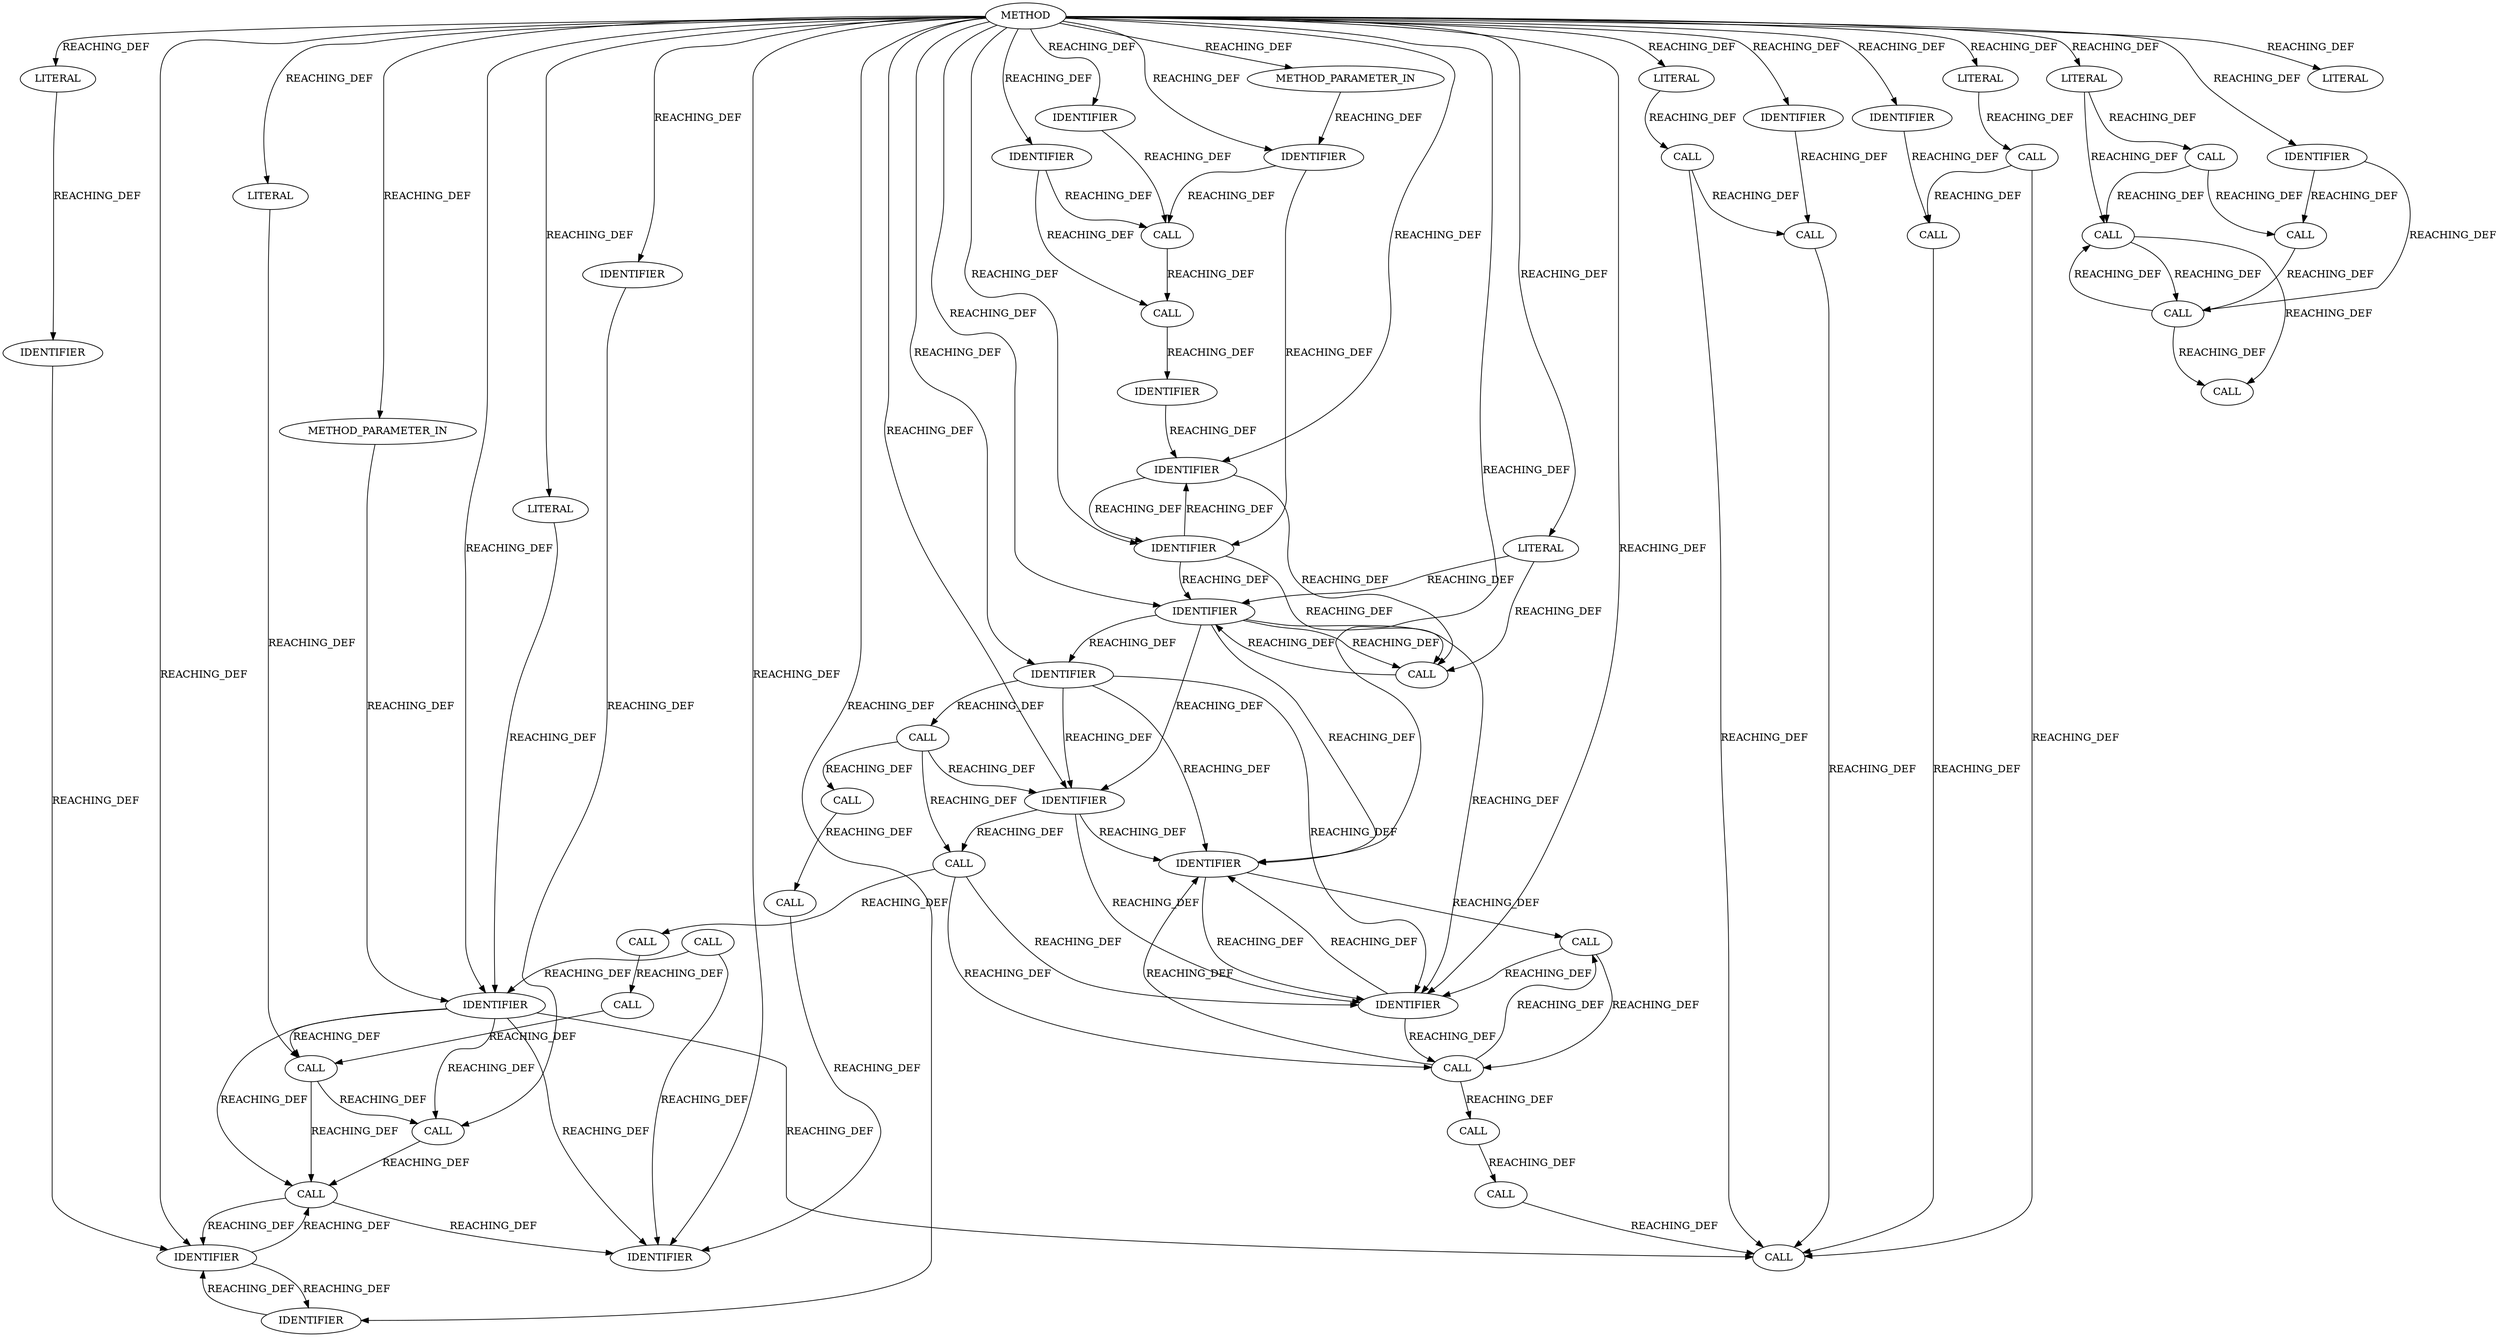 strict digraph "" {
	node [label="\N"];
	1547	[ARGUMENT_INDEX=1,
		CODE="desc->fd_seg_cnt",
		COLUMN_NUMBER=6,
		DISPATCH_TYPE=STATIC_DISPATCH,
		LINE_NUMBER=520,
		METHOD_FULL_NAME="<operator>.indirectFieldAccess",
		NAME="<operator>.indirectFieldAccess",
		ORDER=1,
		TYPE_FULL_NAME="<empty>",
		filename="messenger_v2.c",
		label=CALL];
	1567	[ARGUMENT_INDEX=2,
		CODE="desc->fd_seg_cnt",
		COLUMN_NUMBER=18,
		DISPATCH_TYPE=STATIC_DISPATCH,
		LINE_NUMBER=524,
		METHOD_FULL_NAME="<operator>.indirectFieldAccess",
		NAME="<operator>.indirectFieldAccess",
		ORDER=2,
		TYPE_FULL_NAME="<empty>",
		filename="messenger_v2.c",
		label=CALL];
	1547 -> 1567	[VARIABLE="desc->fd_seg_cnt",
		label=REACHING_DEF];
	1566	[ARGUMENT_INDEX=1,
		CODE=i,
		COLUMN_NUMBER=14,
		LINE_NUMBER=524,
		NAME=i,
		ORDER=1,
		TYPE_FULL_NAME=int,
		filename="messenger_v2.c",
		label=IDENTIFIER];
	1567 -> 1566	[VARIABLE="desc->fd_seg_cnt",
		label=REACHING_DEF];
	1650	[ARGUMENT_INDEX=1,
		CODE=desc,
		COLUMN_NUMBER=6,
		LINE_NUMBER=539,
		NAME=desc,
		ORDER=1,
		TYPE_FULL_NAME="ceph_frame_desc*",
		filename="messenger_v2.c",
		label=IDENTIFIER];
	1567 -> 1650	[VARIABLE="desc->fd_seg_cnt",
		label=REACHING_DEF];
	1626	[ARGUMENT_INDEX=2,
		CODE=0,
		COLUMN_NUMBER=25,
		LINE_NUMBER=534,
		ORDER=2,
		TYPE_FULL_NAME=int,
		filename="messenger_v2.c",
		label=LITERAL];
	1621	[ARGUMENT_INDEX=1,
		CODE="desc->fd_lens[1]",
		COLUMN_NUMBER=6,
		DISPATCH_TYPE=STATIC_DISPATCH,
		LINE_NUMBER=534,
		METHOD_FULL_NAME="<operator>.indirectIndexAccess",
		NAME="<operator>.indirectIndexAccess",
		ORDER=1,
		TYPE_FULL_NAME="<empty>",
		filename="messenger_v2.c",
		label=CALL];
	1626 -> 1621	[VARIABLE=0,
		label=REACHING_DEF];
	1649	[ARGUMENT_INDEX=1,
		CODE="desc->fd_lens",
		COLUMN_NUMBER=6,
		DISPATCH_TYPE=STATIC_DISPATCH,
		LINE_NUMBER=539,
		METHOD_FULL_NAME="<operator>.indirectFieldAccess",
		NAME="<operator>.indirectFieldAccess",
		ORDER=1,
		TYPE_FULL_NAME="<empty>",
		filename="messenger_v2.c",
		label=CALL];
	1621 -> 1649	[VARIABLE="desc->fd_lens[1]",
		label=REACHING_DEF];
	1628	[ARGUMENT_INDEX=1,
		CODE="desc->fd_lens[1]",
		COLUMN_NUMBER=6,
		DISPATCH_TYPE=STATIC_DISPATCH,
		LINE_NUMBER=535,
		METHOD_FULL_NAME="<operator>.indirectIndexAccess",
		NAME="<operator>.indirectIndexAccess",
		ORDER=1,
		TYPE_FULL_NAME="<empty>",
		filename="messenger_v2.c",
		label=CALL];
	1621 -> 1628	[VARIABLE="desc->fd_lens[1]",
		label=REACHING_DEF];
	1580	[ARGUMENT_INDEX=1,
		CODE="&p",
		COLUMN_NUMBER=37,
		DISPATCH_TYPE=STATIC_DISPATCH,
		LINE_NUMBER=525,
		METHOD_FULL_NAME="<operator>.addressOf",
		NAME="<operator>.addressOf",
		ORDER=1,
		TYPE_FULL_NAME="<empty>",
		filename="messenger_v2.c",
		label=CALL];
	1579	[ARGUMENT_INDEX=2,
		CODE="ceph_decode_32(&p)",
		COLUMN_NUMBER=22,
		DISPATCH_TYPE=STATIC_DISPATCH,
		LINE_NUMBER=525,
		METHOD_FULL_NAME=ceph_decode_32,
		NAME=ceph_decode_32,
		ORDER=2,
		TYPE_FULL_NAME="<empty>",
		filename="messenger_v2.c",
		label=CALL];
	1580 -> 1579	[VARIABLE="&p",
		label=REACHING_DEF];
	1589	[ARGUMENT_INDEX=1,
		CODE="&p",
		COLUMN_NUMBER=39,
		DISPATCH_TYPE=STATIC_DISPATCH,
		LINE_NUMBER=526,
		METHOD_FULL_NAME="<operator>.addressOf",
		NAME="<operator>.addressOf",
		ORDER=1,
		TYPE_FULL_NAME="<empty>",
		filename="messenger_v2.c",
		label=CALL];
	1580 -> 1589	[VARIABLE="&p",
		label=REACHING_DEF];
	1590	[ARGUMENT_INDEX=1,
		CODE=p,
		COLUMN_NUMBER=40,
		LINE_NUMBER=526,
		NAME=p,
		ORDER=1,
		TYPE_FULL_NAME="void*",
		filename="messenger_v2.c",
		label=IDENTIFIER];
	1580 -> 1590	[VARIABLE="&p",
		label=REACHING_DEF];
	1574	[ARGUMENT_INDEX=1,
		CODE="desc->fd_lens[i]",
		COLUMN_NUMBER=3,
		DISPATCH_TYPE=STATIC_DISPATCH,
		LINE_NUMBER=525,
		METHOD_FULL_NAME="<operator>.indirectIndexAccess",
		NAME="<operator>.indirectIndexAccess",
		ORDER=1,
		TYPE_FULL_NAME="<empty>",
		filename="messenger_v2.c",
		label=CALL];
	1579 -> 1574	[VARIABLE="ceph_decode_32(&p)",
		label=REACHING_DEF];
	1589 -> 1580	[VARIABLE="&p",
		label=REACHING_DEF];
	1581	[ARGUMENT_INDEX=1,
		CODE=p,
		COLUMN_NUMBER=38,
		LINE_NUMBER=525,
		NAME=p,
		ORDER=1,
		TYPE_FULL_NAME="void*",
		filename="messenger_v2.c",
		label=IDENTIFIER];
	1589 -> 1581	[VARIABLE="&p",
		label=REACHING_DEF];
	1590 -> 1589	[VARIABLE=p,
		label=REACHING_DEF];
	1590 -> 1581	[VARIABLE=p,
		label=REACHING_DEF];
	1571	[ARGUMENT_INDEX=1,
		CODE=i,
		COLUMN_NUMBER=36,
		LINE_NUMBER=524,
		NAME=i,
		ORDER=1,
		TYPE_FULL_NAME=int,
		filename="messenger_v2.c",
		label=IDENTIFIER];
	1571 -> 1566	[VARIABLE=i,
		label=REACHING_DEF];
	1566 -> 1567	[VARIABLE=i,
		label=REACHING_DEF];
	1566 -> 1571	[VARIABLE=i,
		label=REACHING_DEF];
	1581 -> 1580	[VARIABLE=p,
		label=REACHING_DEF];
	1581 -> 1590	[VARIABLE=p,
		label=REACHING_DEF];
	1488	[ARGUMENT_INDEX=1,
		CODE="p + CEPH_PREAMBLE_LEN",
		COLUMN_NUMBER=15,
		DISPATCH_TYPE=STATIC_DISPATCH,
		LINE_NUMBER=503,
		METHOD_FULL_NAME="<operator>.addition",
		NAME="<operator>.addition",
		ORDER=1,
		TYPE_FULL_NAME="<empty>",
		filename="messenger_v2.c",
		label=CALL];
	1487	[ARGUMENT_INDEX=2,
		CODE="p + CEPH_PREAMBLE_LEN - CEPH_CRC_LEN",
		COLUMN_NUMBER=15,
		DISPATCH_TYPE=STATIC_DISPATCH,
		LINE_NUMBER=503,
		METHOD_FULL_NAME="<operator>.subtraction",
		NAME="<operator>.subtraction",
		ORDER=2,
		TYPE_FULL_NAME="<empty>",
		filename="messenger_v2.c",
		label=CALL];
	1488 -> 1487	[VARIABLE="p + CEPH_PREAMBLE_LEN",
		label=REACHING_DEF];
	1486	[ARGUMENT_INDEX=1,
		CODE=crcp,
		COLUMN_NUMBER=8,
		LINE_NUMBER=503,
		NAME=crcp,
		ORDER=1,
		TYPE_FULL_NAME="void*",
		filename="messenger_v2.c",
		label=IDENTIFIER];
	1487 -> 1486	[VARIABLE="p + CEPH_PREAMBLE_LEN - CEPH_CRC_LEN",
		label=REACHING_DEF];
	1599	[ARGUMENT_INDEX=2,
		CODE=0,
		COLUMN_NUMBER=25,
		LINE_NUMBER=529,
		ORDER=2,
		TYPE_FULL_NAME=int,
		filename="messenger_v2.c",
		label=LITERAL];
	1594	[ARGUMENT_INDEX=1,
		CODE="desc->fd_lens[0]",
		COLUMN_NUMBER=6,
		DISPATCH_TYPE=STATIC_DISPATCH,
		LINE_NUMBER=529,
		METHOD_FULL_NAME="<operator>.indirectIndexAccess",
		NAME="<operator>.indirectIndexAccess",
		ORDER=1,
		TYPE_FULL_NAME="<empty>",
		filename="messenger_v2.c",
		label=CALL];
	1599 -> 1594	[VARIABLE=0,
		label=REACHING_DEF];
	1601	[ARGUMENT_INDEX=1,
		CODE="desc->fd_lens[0]",
		COLUMN_NUMBER=6,
		DISPATCH_TYPE=STATIC_DISPATCH,
		LINE_NUMBER=530,
		METHOD_FULL_NAME="<operator>.indirectIndexAccess",
		NAME="<operator>.indirectIndexAccess",
		ORDER=1,
		TYPE_FULL_NAME="<empty>",
		filename="messenger_v2.c",
		label=CALL];
	1594 -> 1601	[VARIABLE="desc->fd_lens[0]",
		label=REACHING_DEF];
	1594 -> 1649	[VARIABLE="desc->fd_lens[0]",
		label=REACHING_DEF];
	1500	[ARGUMENT_INDEX=3,
		CODE="crcp - p",
		COLUMN_NUMBER=21,
		DISPATCH_TYPE=STATIC_DISPATCH,
		LINE_NUMBER=507,
		METHOD_FULL_NAME="<operator>.subtraction",
		NAME="<operator>.subtraction",
		ORDER=3,
		TYPE_FULL_NAME="<empty>",
		filename="messenger_v2.c",
		label=CALL];
	1499	[ARGUMENT_INDEX=2,
		CODE=p,
		COLUMN_NUMBER=18,
		LINE_NUMBER=507,
		NAME=p,
		ORDER=2,
		TYPE_FULL_NAME="void*",
		filename="messenger_v2.c",
		label=IDENTIFIER];
	1500 -> 1499	[VARIABLE="crcp - p",
		label=REACHING_DEF];
	1499 -> 1590	[VARIABLE=p,
		label=REACHING_DEF];
	1499 -> 1581	[VARIABLE=p,
		label=REACHING_DEF];
	1499 -> 1500	[VARIABLE=p,
		label=REACHING_DEF];
	1531	[ARGUMENT_INDEX=1,
		CODE=p,
		COLUMN_NUMBER=32,
		LINE_NUMBER=517,
		NAME=p,
		ORDER=1,
		TYPE_FULL_NAME="void*",
		filename="messenger_v2.c",
		label=IDENTIFIER];
	1499 -> 1531	[VARIABLE=p,
		label=REACHING_DEF];
	1538	[ARGUMENT_INDEX=1,
		CODE=p,
		COLUMN_NUMBER=36,
		LINE_NUMBER=518,
		NAME=p,
		ORDER=1,
		TYPE_FULL_NAME="void*",
		filename="messenger_v2.c",
		label=IDENTIFIER];
	1499 -> 1538	[VARIABLE=p,
		label=REACHING_DEF];
	1537	[ARGUMENT_INDEX=1,
		CODE="&p",
		COLUMN_NUMBER=35,
		DISPATCH_TYPE=STATIC_DISPATCH,
		LINE_NUMBER=518,
		METHOD_FULL_NAME="<operator>.addressOf",
		NAME="<operator>.addressOf",
		ORDER=1,
		TYPE_FULL_NAME="<empty>",
		filename="messenger_v2.c",
		label=CALL];
	1537 -> 1580	[VARIABLE="&p",
		label=REACHING_DEF];
	1537 -> 1581	[VARIABLE="&p",
		label=REACHING_DEF];
	1536	[ARGUMENT_INDEX=2,
		CODE="ceph_decode_8(&p)",
		COLUMN_NUMBER=21,
		DISPATCH_TYPE=STATIC_DISPATCH,
		LINE_NUMBER=518,
		METHOD_FULL_NAME=ceph_decode_8,
		NAME=ceph_decode_8,
		ORDER=2,
		TYPE_FULL_NAME="<empty>",
		filename="messenger_v2.c",
		label=CALL];
	1537 -> 1536	[VARIABLE="&p",
		label=REACHING_DEF];
	1533	[ARGUMENT_INDEX=1,
		CODE="desc->fd_seg_cnt",
		COLUMN_NUMBER=2,
		DISPATCH_TYPE=STATIC_DISPATCH,
		LINE_NUMBER=518,
		METHOD_FULL_NAME="<operator>.indirectFieldAccess",
		NAME="<operator>.indirectFieldAccess",
		ORDER=1,
		TYPE_FULL_NAME="<empty>",
		filename="messenger_v2.c",
		label=CALL];
	1536 -> 1533	[VARIABLE="ceph_decode_8(&p)",
		label=REACHING_DEF];
	1490	[ARGUMENT_INDEX=2,
		CODE=CEPH_PREAMBLE_LEN,
		COLUMN_NUMBER=19,
		LINE_NUMBER=503,
		NAME=CEPH_PREAMBLE_LEN,
		ORDER=2,
		TYPE_FULL_NAME=ANY,
		filename="messenger_v2.c",
		label=IDENTIFIER];
	1490 -> 1488	[VARIABLE=CEPH_PREAMBLE_LEN,
		label=REACHING_DEF];
	1523	[ARGUMENT_INDEX=1,
		CODE="*desc",
		COLUMN_NUMBER=25,
		DISPATCH_TYPE=STATIC_DISPATCH,
		LINE_NUMBER=515,
		METHOD_FULL_NAME="<operator>.indirection",
		NAME="<operator>.indirection",
		ORDER=1,
		TYPE_FULL_NAME="<empty>",
		filename="messenger_v2.c",
		label=CALL];
	1523 -> 1650	[VARIABLE="*desc",
		label=REACHING_DEF];
	1520	[ARGUMENT_INDEX=1,
		CODE=desc,
		COLUMN_NUMBER=9,
		LINE_NUMBER=515,
		NAME=desc,
		ORDER=1,
		TYPE_FULL_NAME="ceph_frame_desc*",
		filename="messenger_v2.c",
		label=IDENTIFIER];
	1523 -> 1520	[VARIABLE="*desc",
		label=REACHING_DEF];
	1520 -> 1547	[VARIABLE=desc,
		label=REACHING_DEF];
	1520 -> 1567	[VARIABLE=desc,
		label=REACHING_DEF];
	1520 -> 1650	[VARIABLE=desc,
		label=REACHING_DEF];
	1520 -> 1649	[VARIABLE=desc,
		label=REACHING_DEF];
	1542	[ARGUMENT_INDEX=1,
		CODE="desc->fd_seg_cnt",
		COLUMN_NUMBER=6,
		DISPATCH_TYPE=STATIC_DISPATCH,
		LINE_NUMBER=519,
		METHOD_FULL_NAME="<operator>.indirectFieldAccess",
		NAME="<operator>.indirectFieldAccess",
		ORDER=1,
		TYPE_FULL_NAME="<empty>",
		filename="messenger_v2.c",
		label=CALL];
	1520 -> 1542	[VARIABLE=desc,
		label=REACHING_DEF];
	1501	[ARGUMENT_INDEX=1,
		CODE=crcp,
		COLUMN_NUMBER=21,
		LINE_NUMBER=507,
		NAME=crcp,
		ORDER=1,
		TYPE_FULL_NAME="void*",
		filename="messenger_v2.c",
		label=IDENTIFIER];
	1486 -> 1501	[VARIABLE=crcp,
		label=REACHING_DEF];
	1564	[ARGUMENT_INDEX=2,
		CODE=0,
		COLUMN_NUMBER=11,
		LINE_NUMBER=524,
		ORDER=2,
		TYPE_FULL_NAME=int,
		filename="messenger_v2.c",
		label=LITERAL];
	1563	[ARGUMENT_INDEX=1,
		CODE=i,
		COLUMN_NUMBER=7,
		LINE_NUMBER=524,
		NAME=i,
		ORDER=1,
		TYPE_FULL_NAME=int,
		filename="messenger_v2.c",
		label=IDENTIFIER];
	1564 -> 1563	[VARIABLE=0,
		label=REACHING_DEF];
	1563 -> 1566	[VARIABLE=i,
		label=REACHING_DEF];
	1655	[ARGUMENT_INDEX=1,
		CODE="desc->fd_lens[2]",
		COLUMN_NUMBER=6,
		DISPATCH_TYPE=STATIC_DISPATCH,
		LINE_NUMBER=540,
		METHOD_FULL_NAME="<operator>.indirectIndexAccess",
		NAME="<operator>.indirectIndexAccess",
		ORDER=1,
		TYPE_FULL_NAME="<empty>",
		filename="messenger_v2.c",
		label=CALL];
	1654	[ARGUMENT_INDEX=2,
		CODE="desc->fd_lens[2] > CEPH_MSG_MAX_MIDDLE_LEN",
		COLUMN_NUMBER=6,
		DISPATCH_TYPE=STATIC_DISPATCH,
		LINE_NUMBER=540,
		METHOD_FULL_NAME="<operator>.greaterThan",
		NAME="<operator>.greaterThan",
		ORDER=2,
		TYPE_FULL_NAME="<empty>",
		filename="messenger_v2.c",
		label=CALL];
	1655 -> 1654	[VARIABLE="desc->fd_lens[2]",
		label=REACHING_DEF];
	1647	[ARGUMENT_INDEX=1,
		CODE="desc->fd_lens[2] < 0",
		COLUMN_NUMBER=6,
		DISPATCH_TYPE=STATIC_DISPATCH,
		LINE_NUMBER=539,
		METHOD_FULL_NAME="<operator>.lessThan",
		NAME="<operator>.lessThan",
		ORDER=1,
		TYPE_FULL_NAME="<empty>",
		filename="messenger_v2.c",
		label=CALL];
	1654 -> 1647	[VARIABLE="desc->fd_lens[2] > CEPH_MSG_MAX_MIDDLE_LEN",
		label=REACHING_DEF];
	1646	[ARGUMENT_INDEX=-1,
		CODE="desc->fd_lens[2] < 0 ||
	    desc->fd_lens[2] > CEPH_MSG_MAX_MIDDLE_LEN",
		COLUMN_NUMBER=6,
		DISPATCH_TYPE=STATIC_DISPATCH,
		LINE_NUMBER=539,
		METHOD_FULL_NAME="<operator>.logicalOr",
		NAME="<operator>.logicalOr",
		ORDER=1,
		TYPE_FULL_NAME="<empty>",
		filename="messenger_v2.c",
		label=CALL];
	1654 -> 1646	[VARIABLE="desc->fd_lens[2] > CEPH_MSG_MAX_MIDDLE_LEN",
		label=REACHING_DEF];
	1601 -> 1649	[VARIABLE="desc->fd_lens[0]",
		label=REACHING_DEF];
	1574 -> 1649	[VARIABLE="desc->fd_lens[i]",
		label=REACHING_DEF];
	1529	[ARGUMENT_INDEX=2,
		CODE="ceph_decode_8(&p)",
		COLUMN_NUMBER=17,
		DISPATCH_TYPE=STATIC_DISPATCH,
		LINE_NUMBER=517,
		METHOD_FULL_NAME=ceph_decode_8,
		NAME=ceph_decode_8,
		ORDER=2,
		TYPE_FULL_NAME="<empty>",
		filename="messenger_v2.c",
		label=CALL];
	1526	[ARGUMENT_INDEX=1,
		CODE="desc->fd_tag",
		COLUMN_NUMBER=2,
		DISPATCH_TYPE=STATIC_DISPATCH,
		LINE_NUMBER=517,
		METHOD_FULL_NAME="<operator>.indirectFieldAccess",
		NAME="<operator>.indirectFieldAccess",
		ORDER=1,
		TYPE_FULL_NAME="<empty>",
		filename="messenger_v2.c",
		label=CALL];
	1529 -> 1526	[VARIABLE="ceph_decode_8(&p)",
		label=REACHING_DEF];
	1526 -> 1650	[VARIABLE="desc->fd_tag",
		label=REACHING_DEF];
	1531 -> 1590	[VARIABLE=p,
		label=REACHING_DEF];
	1531 -> 1581	[VARIABLE=p,
		label=REACHING_DEF];
	1530	[ARGUMENT_INDEX=1,
		CODE="&p",
		COLUMN_NUMBER=31,
		DISPATCH_TYPE=STATIC_DISPATCH,
		LINE_NUMBER=517,
		METHOD_FULL_NAME="<operator>.addressOf",
		NAME="<operator>.addressOf",
		ORDER=1,
		TYPE_FULL_NAME="<empty>",
		filename="messenger_v2.c",
		label=CALL];
	1531 -> 1530	[VARIABLE=p,
		label=REACHING_DEF];
	1531 -> 1538	[VARIABLE=p,
		label=REACHING_DEF];
	1530 -> 1537	[VARIABLE="&p",
		label=REACHING_DEF];
	1530 -> 1529	[VARIABLE="&p",
		label=REACHING_DEF];
	1530 -> 1538	[VARIABLE="&p",
		label=REACHING_DEF];
	1538 -> 1590	[VARIABLE=p,
		label=REACHING_DEF];
	1538 -> 1581	[VARIABLE=p,
		label=REACHING_DEF];
	1538 -> 1537	[VARIABLE=p,
		label=REACHING_DEF];
	1491	[ARGUMENT_INDEX=2,
		CODE=CEPH_CRC_LEN,
		COLUMN_NUMBER=39,
		LINE_NUMBER=503,
		NAME=CEPH_CRC_LEN,
		ORDER=2,
		TYPE_FULL_NAME=ANY,
		filename="messenger_v2.c",
		label=IDENTIFIER];
	1491 -> 1488	[VARIABLE=CEPH_CRC_LEN,
		label=REACHING_DEF];
	1491 -> 1487	[VARIABLE=CEPH_CRC_LEN,
		label=REACHING_DEF];
	1482	[CODE="struct ceph_frame_desc *desc",
		COLUMN_NUMBER=37,
		EVALUATION_STRATEGY=BY_VALUE,
		INDEX=2,
		IS_VARIADIC=false,
		LINE_NUMBER=501,
		NAME=desc,
		ORDER=2,
		TYPE_FULL_NAME="ceph_frame_desc*",
		filename="messenger_v2.c",
		label=METHOD_PARAMETER_IN];
	1482 -> 1520	[VARIABLE=desc,
		label=REACHING_DEF];
	1628 -> 1649	[VARIABLE="desc->fd_lens[1]",
		label=REACHING_DEF];
	1545	[ARGUMENT_INDEX=2,
		CODE=1,
		COLUMN_NUMBER=25,
		LINE_NUMBER=519,
		ORDER=2,
		TYPE_FULL_NAME=int,
		filename="messenger_v2.c",
		label=LITERAL];
	1545 -> 1542	[VARIABLE=1,
		label=REACHING_DEF];
	1542 -> 1547	[VARIABLE="desc->fd_seg_cnt",
		label=REACHING_DEF];
	1542 -> 1567	[VARIABLE="desc->fd_seg_cnt",
		label=REACHING_DEF];
	1498	[ARGUMENT_INDEX=1,
		CODE=0,
		COLUMN_NUMBER=15,
		LINE_NUMBER=507,
		ORDER=1,
		TYPE_FULL_NAME=int,
		filename="messenger_v2.c",
		label=LITERAL];
	1498 -> 1500	[VARIABLE=0,
		label=REACHING_DEF];
	1498 -> 1499	[VARIABLE=0,
		label=REACHING_DEF];
	1502	[ARGUMENT_INDEX=2,
		CODE=p,
		COLUMN_NUMBER=28,
		LINE_NUMBER=507,
		NAME=p,
		ORDER=2,
		TYPE_FULL_NAME="void*",
		filename="messenger_v2.c",
		label=IDENTIFIER];
	1502 -> 1500	[VARIABLE=p,
		label=REACHING_DEF];
	1502 -> 1499	[VARIABLE=p,
		label=REACHING_DEF];
	1502 -> 1501	[VARIABLE=p,
		label=REACHING_DEF];
	1501 -> 1500	[VARIABLE=crcp,
		label=REACHING_DEF];
	1501 -> 1502	[VARIABLE=crcp,
		label=REACHING_DEF];
	1481	[CODE="void *p",
		COLUMN_NUMBER=28,
		EVALUATION_STRATEGY=BY_VALUE,
		INDEX=1,
		IS_VARIADIC=false,
		LINE_NUMBER=501,
		NAME=p,
		ORDER=1,
		TYPE_FULL_NAME="void*",
		filename="messenger_v2.c",
		label=METHOD_PARAMETER_IN];
	1489	[ARGUMENT_INDEX=1,
		CODE=p,
		COLUMN_NUMBER=15,
		LINE_NUMBER=503,
		NAME=p,
		ORDER=1,
		TYPE_FULL_NAME="void*",
		filename="messenger_v2.c",
		label=IDENTIFIER];
	1481 -> 1489	[VARIABLE=p,
		label=REACHING_DEF];
	1489 -> 1488	[VARIABLE=p,
		label=REACHING_DEF];
	1489 -> 1502	[VARIABLE=p,
		label=REACHING_DEF];
	1653	[ARGUMENT_INDEX=2,
		CODE=0,
		COLUMN_NUMBER=25,
		LINE_NUMBER=539,
		ORDER=2,
		TYPE_FULL_NAME=int,
		filename="messenger_v2.c",
		label=LITERAL];
	1653 -> 1647	[VARIABLE=0,
		label=REACHING_DEF];
	1648	[ARGUMENT_INDEX=1,
		CODE="desc->fd_lens[2]",
		COLUMN_NUMBER=6,
		DISPATCH_TYPE=STATIC_DISPATCH,
		LINE_NUMBER=539,
		METHOD_FULL_NAME="<operator>.indirectIndexAccess",
		NAME="<operator>.indirectIndexAccess",
		ORDER=1,
		TYPE_FULL_NAME="<empty>",
		filename="messenger_v2.c",
		label=CALL];
	1653 -> 1648	[VARIABLE=0,
		label=REACHING_DEF];
	1647 -> 1654	[VARIABLE="desc->fd_lens[2] < 0",
		label=REACHING_DEF];
	1647 -> 1646	[VARIABLE="desc->fd_lens[2] < 0",
		label=REACHING_DEF];
	1648 -> 1655	[VARIABLE="desc->fd_lens[2]",
		label=REACHING_DEF];
	1648 -> 1647	[VARIABLE="desc->fd_lens[2]",
		label=REACHING_DEF];
	1480	[AST_PARENT_FULL_NAME="messenger_v2.c:<global>",
		AST_PARENT_TYPE=TYPE_DECL,
		CODE="static int decode_preamble(void *p, struct ceph_frame_desc *desc)
{
	void *crcp = p + CEPH_PREAMBLE_LEN - CEPH_CRC_LEN;
	u32 crc, \
expected_crc;
	int i;

	crc = crc32c(0, p, crcp - p);
	expected_crc = get_unaligned_le32(crcp);
	if (crc != expected_crc) {
		pr_\
err(\"bad preamble crc, calculated %u, expected %u\\n\",
		       crc, expected_crc);
		return -EBADMSG;
	}

	memset(desc, 0, sizeof(*\
desc));

	desc->fd_tag = ceph_decode_8(&p);
	desc->fd_seg_cnt = ceph_decode_8(&p);
	if (desc->fd_seg_cnt < 1 ||
	    desc->fd_seg_\
cnt > CEPH_FRAME_MAX_SEGMENT_COUNT) {
		pr_err(\"bad segment count %d\\n\", desc->fd_seg_cnt);
		return -EINVAL;
	}
	for (i = 0; i < \
desc->fd_seg_cnt; i++) {
		desc->fd_lens[i] = ceph_decode_32(&p);
		desc->fd_aligns[i] = ceph_decode_16(&p);
	}

	if (desc->fd_lens[\
0] < 0 ||
	    desc->fd_lens[0] > CEPH_MSG_MAX_CONTROL_LEN) {
		pr_err(\"bad control segment length %d\\n\", desc->fd_lens[0]);
		\
return -EINVAL;
	}
	if (desc->fd_lens[1] < 0 ||
	    desc->fd_lens[1] > CEPH_MSG_MAX_FRO...",
		COLUMN_NUMBER=1,
		COLUMN_NUMBER_END=1,
		FILENAME="messenger_v2.c",
		FULL_NAME=decode_preamble,
		IS_EXTERNAL=false,
		LINE_NUMBER=501,
		LINE_NUMBER_END=561,
		NAME=decode_preamble,
		ORDER=36,
		SIGNATURE="int decode_preamble (void*,ceph_frame_desc*)",
		filename="messenger_v2.c",
		label=METHOD];
	1480 -> 1626	[label=REACHING_DEF];
	1480 -> 1590	[label=REACHING_DEF];
	1480 -> 1571	[label=REACHING_DEF];
	1480 -> 1566	[label=REACHING_DEF];
	1480 -> 1581	[label=REACHING_DEF];
	1480 -> 1599	[label=REACHING_DEF];
	1480 -> 1650	[label=REACHING_DEF];
	1480 -> 1499	[label=REACHING_DEF];
	1480 -> 1490	[label=REACHING_DEF];
	1480 -> 1520	[label=REACHING_DEF];
	1480 -> 1564	[label=REACHING_DEF];
	1480 -> 1531	[label=REACHING_DEF];
	1480 -> 1538	[label=REACHING_DEF];
	1480 -> 1491	[label=REACHING_DEF];
	1480 -> 1482	[label=REACHING_DEF];
	1480 -> 1545	[label=REACHING_DEF];
	1480 -> 1498	[label=REACHING_DEF];
	1480 -> 1502	[label=REACHING_DEF];
	1480 -> 1501	[label=REACHING_DEF];
	1480 -> 1481	[label=REACHING_DEF];
	1480 -> 1489	[label=REACHING_DEF];
	1480 -> 1653	[label=REACHING_DEF];
	1521	[ARGUMENT_INDEX=2,
		CODE=0,
		COLUMN_NUMBER=15,
		LINE_NUMBER=515,
		ORDER=2,
		TYPE_FULL_NAME=int,
		filename="messenger_v2.c",
		label=LITERAL];
	1480 -> 1521	[label=REACHING_DEF];
	1550	[ARGUMENT_INDEX=2,
		CODE=CEPH_FRAME_MAX_SEGMENT_COUNT,
		COLUMN_NUMBER=25,
		LINE_NUMBER=520,
		NAME=CEPH_FRAME_MAX_SEGMENT_COUNT,
		ORDER=2,
		TYPE_FULL_NAME=ANY,
		filename="messenger_v2.c",
		label=IDENTIFIER];
	1480 -> 1550	[label=REACHING_DEF];
	1606	[ARGUMENT_INDEX=2,
		CODE=CEPH_MSG_MAX_CONTROL_LEN,
		COLUMN_NUMBER=25,
		LINE_NUMBER=530,
		NAME=CEPH_MSG_MAX_CONTROL_LEN,
		ORDER=2,
		TYPE_FULL_NAME=ANY,
		filename="messenger_v2.c",
		label=IDENTIFIER];
	1480 -> 1606	[label=REACHING_DEF];
	1633	[ARGUMENT_INDEX=2,
		CODE=CEPH_MSG_MAX_FRONT_LEN,
		COLUMN_NUMBER=25,
		LINE_NUMBER=535,
		NAME=CEPH_MSG_MAX_FRONT_LEN,
		ORDER=2,
		TYPE_FULL_NAME=ANY,
		filename="messenger_v2.c",
		label=IDENTIFIER];
	1480 -> 1633	[label=REACHING_DEF];
	1652	[ARGUMENT_INDEX=2,
		CODE=2,
		COLUMN_NUMBER=20,
		LINE_NUMBER=539,
		ORDER=2,
		TYPE_FULL_NAME=int,
		filename="messenger_v2.c",
		label=LITERAL];
	1480 -> 1652	[label=REACHING_DEF];
	1660	[ARGUMENT_INDEX=2,
		CODE=CEPH_MSG_MAX_MIDDLE_LEN,
		COLUMN_NUMBER=25,
		LINE_NUMBER=540,
		NAME=CEPH_MSG_MAX_MIDDLE_LEN,
		ORDER=2,
		TYPE_FULL_NAME=ANY,
		filename="messenger_v2.c",
		label=IDENTIFIER];
	1480 -> 1660	[label=REACHING_DEF];
	1521 -> 1520	[VARIABLE=0,
		label=REACHING_DEF];
	1550 -> 1547	[VARIABLE=CEPH_FRAME_MAX_SEGMENT_COUNT,
		label=REACHING_DEF];
	1606 -> 1601	[VARIABLE=CEPH_MSG_MAX_CONTROL_LEN,
		label=REACHING_DEF];
	1633 -> 1628	[VARIABLE=CEPH_MSG_MAX_FRONT_LEN,
		label=REACHING_DEF];
	1660 -> 1655	[VARIABLE=CEPH_MSG_MAX_MIDDLE_LEN,
		label=REACHING_DEF];
	1660 -> 1654	[VARIABLE=CEPH_MSG_MAX_MIDDLE_LEN,
		label=REACHING_DEF];
	1533 -> 1542	[VARIABLE="desc->fd_seg_cnt",
		label=REACHING_DEF];
}
